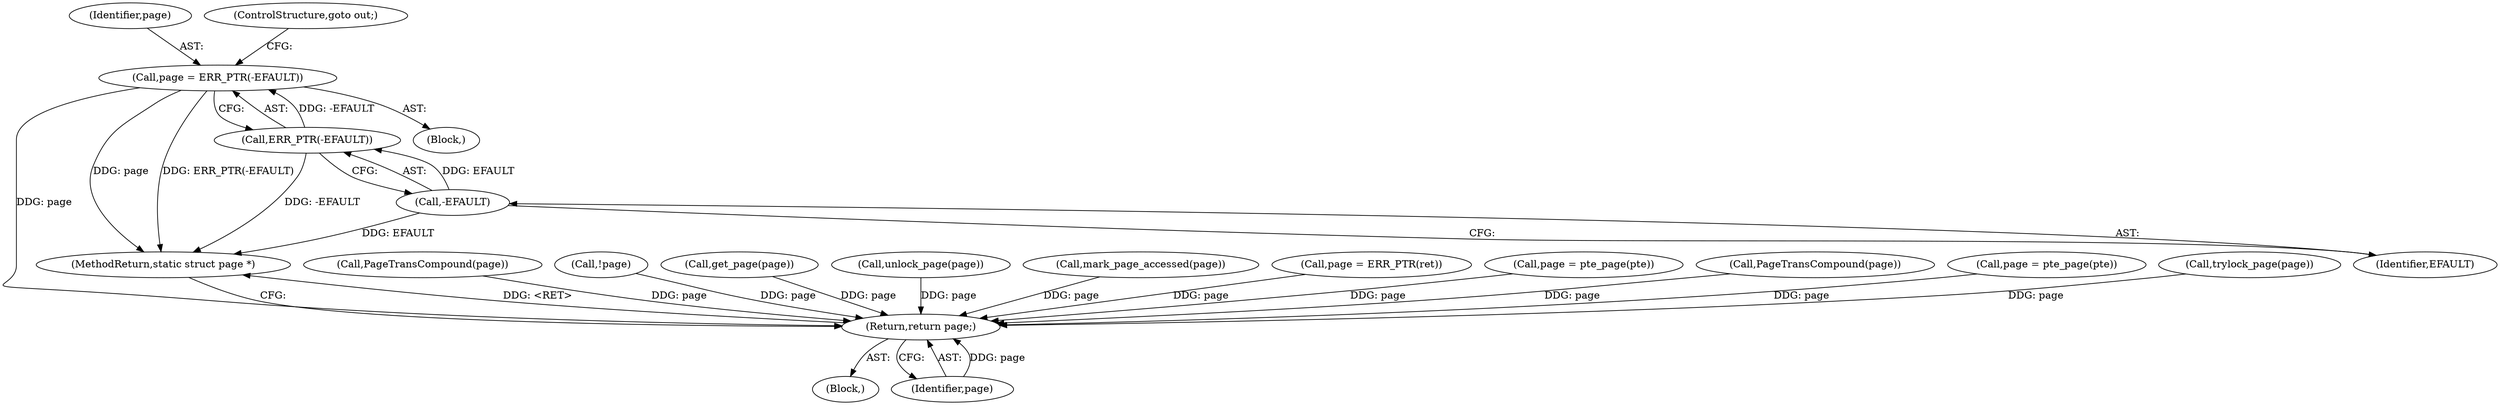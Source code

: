 digraph "0_linux_19be0eaffa3ac7d8eb6784ad9bdbc7d67ed8e619_0@pointer" {
"1000250" [label="(Call,page = ERR_PTR(-EFAULT))"];
"1000252" [label="(Call,ERR_PTR(-EFAULT))"];
"1000253" [label="(Call,-EFAULT)"];
"1000378" [label="(Return,return page;)"];
"1000285" [label="(Call,PageTransCompound(page))"];
"1000242" [label="(Call,!page)"];
"1000250" [label="(Call,page = ERR_PTR(-EFAULT))"];
"1000315" [label="(Call,get_page(page))"];
"1000252" [label="(Call,ERR_PTR(-EFAULT))"];
"1000372" [label="(Call,unlock_page(page))"];
"1000249" [label="(Block,)"];
"1000251" [label="(Identifier,page)"];
"1000344" [label="(Call,mark_page_accessed(page))"];
"1000255" [label="(ControlStructure,goto out;)"];
"1000275" [label="(Call,page = ERR_PTR(ret))"];
"1000233" [label="(Call,page = pte_page(pte))"];
"1000253" [label="(Call,-EFAULT)"];
"1000358" [label="(Call,PageTransCompound(page))"];
"1000114" [label="(Block,)"];
"1000261" [label="(Call,page = pte_page(pte))"];
"1000394" [label="(MethodReturn,static struct page *)"];
"1000379" [label="(Identifier,page)"];
"1000378" [label="(Return,return page;)"];
"1000366" [label="(Call,trylock_page(page))"];
"1000254" [label="(Identifier,EFAULT)"];
"1000250" -> "1000249"  [label="AST: "];
"1000250" -> "1000252"  [label="CFG: "];
"1000251" -> "1000250"  [label="AST: "];
"1000252" -> "1000250"  [label="AST: "];
"1000255" -> "1000250"  [label="CFG: "];
"1000250" -> "1000394"  [label="DDG: page"];
"1000250" -> "1000394"  [label="DDG: ERR_PTR(-EFAULT)"];
"1000252" -> "1000250"  [label="DDG: -EFAULT"];
"1000250" -> "1000378"  [label="DDG: page"];
"1000252" -> "1000253"  [label="CFG: "];
"1000253" -> "1000252"  [label="AST: "];
"1000252" -> "1000394"  [label="DDG: -EFAULT"];
"1000253" -> "1000252"  [label="DDG: EFAULT"];
"1000253" -> "1000254"  [label="CFG: "];
"1000254" -> "1000253"  [label="AST: "];
"1000253" -> "1000394"  [label="DDG: EFAULT"];
"1000378" -> "1000114"  [label="AST: "];
"1000378" -> "1000379"  [label="CFG: "];
"1000379" -> "1000378"  [label="AST: "];
"1000394" -> "1000378"  [label="CFG: "];
"1000378" -> "1000394"  [label="DDG: <RET>"];
"1000379" -> "1000378"  [label="DDG: page"];
"1000285" -> "1000378"  [label="DDG: page"];
"1000315" -> "1000378"  [label="DDG: page"];
"1000372" -> "1000378"  [label="DDG: page"];
"1000366" -> "1000378"  [label="DDG: page"];
"1000275" -> "1000378"  [label="DDG: page"];
"1000261" -> "1000378"  [label="DDG: page"];
"1000233" -> "1000378"  [label="DDG: page"];
"1000344" -> "1000378"  [label="DDG: page"];
"1000242" -> "1000378"  [label="DDG: page"];
"1000358" -> "1000378"  [label="DDG: page"];
}
